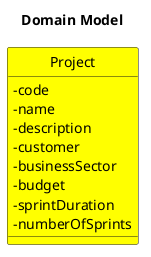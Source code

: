 @startuml
'https://plantuml.com/class-diagram


'Layout Format---------------------------------------------
left to right direction
hide circle
skinparam classAttributeIconSize 0


title Domain Model


'Project Aggregate:--------------------------------------------------
class Project #Yellow{
-code
-name
-description
-customer
-businessSector
-budget
-sprintDuration
-numberOfSprints
}

@enduml